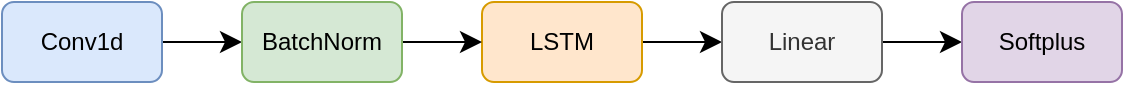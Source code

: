 <mxfile version="24.4.13" type="device">
  <diagram name="第 1 页" id="af4O3VGQyfd4FhIrozn2">
    <mxGraphModel dx="1379" dy="843" grid="1" gridSize="10" guides="1" tooltips="1" connect="1" arrows="1" fold="1" page="1" pageScale="1" pageWidth="827" pageHeight="1169" math="1" shadow="0">
      <root>
        <mxCell id="0" />
        <mxCell id="1" parent="0" />
        <mxCell id="15nYN1JYi9qk5ppO3P-W-1" style="edgeStyle=none;curved=1;rounded=0;orthogonalLoop=1;jettySize=auto;html=1;exitX=1;exitY=0.5;exitDx=0;exitDy=0;entryX=0;entryY=0.5;entryDx=0;entryDy=0;fontSize=12;startSize=8;endSize=8;" edge="1" parent="1" source="6CcTUv1etlSCQ1nMD_rA-1" target="6CcTUv1etlSCQ1nMD_rA-8">
          <mxGeometry relative="1" as="geometry" />
        </mxCell>
        <mxCell id="6CcTUv1etlSCQ1nMD_rA-1" value="Conv1d" style="rounded=1;whiteSpace=wrap;html=1;fillColor=#dae8fc;strokeColor=#6c8ebf;direction=east;" parent="1" vertex="1">
          <mxGeometry x="40" y="160" width="80" height="40" as="geometry" />
        </mxCell>
        <mxCell id="15nYN1JYi9qk5ppO3P-W-3" style="edgeStyle=none;curved=1;rounded=0;orthogonalLoop=1;jettySize=auto;html=1;exitX=1;exitY=0.5;exitDx=0;exitDy=0;entryX=0;entryY=0.5;entryDx=0;entryDy=0;fontSize=12;startSize=8;endSize=8;" edge="1" parent="1" source="6CcTUv1etlSCQ1nMD_rA-3" target="6CcTUv1etlSCQ1nMD_rA-5">
          <mxGeometry relative="1" as="geometry" />
        </mxCell>
        <mxCell id="6CcTUv1etlSCQ1nMD_rA-3" value="LSTM" style="rounded=1;whiteSpace=wrap;html=1;fillColor=#ffe6cc;strokeColor=#d79b00;direction=east;" parent="1" vertex="1">
          <mxGeometry x="280" y="160" width="80" height="40" as="geometry" />
        </mxCell>
        <mxCell id="15nYN1JYi9qk5ppO3P-W-4" style="edgeStyle=none;curved=1;rounded=0;orthogonalLoop=1;jettySize=auto;html=1;exitX=1;exitY=0.5;exitDx=0;exitDy=0;entryX=0;entryY=0.5;entryDx=0;entryDy=0;fontSize=12;startSize=8;endSize=8;" edge="1" parent="1" source="6CcTUv1etlSCQ1nMD_rA-5" target="6CcTUv1etlSCQ1nMD_rA-6">
          <mxGeometry relative="1" as="geometry" />
        </mxCell>
        <mxCell id="6CcTUv1etlSCQ1nMD_rA-5" value="Linear" style="rounded=1;whiteSpace=wrap;html=1;fillColor=#f5f5f5;fontColor=#333333;strokeColor=#666666;direction=east;" parent="1" vertex="1">
          <mxGeometry x="400" y="160" width="80" height="40" as="geometry" />
        </mxCell>
        <mxCell id="6CcTUv1etlSCQ1nMD_rA-6" value="Softplus" style="rounded=1;whiteSpace=wrap;html=1;fillColor=#e1d5e7;strokeColor=#9673a6;direction=east;" parent="1" vertex="1">
          <mxGeometry x="520" y="160" width="80" height="40" as="geometry" />
        </mxCell>
        <mxCell id="15nYN1JYi9qk5ppO3P-W-2" style="edgeStyle=none;curved=1;rounded=0;orthogonalLoop=1;jettySize=auto;html=1;exitX=1;exitY=0.5;exitDx=0;exitDy=0;entryX=0;entryY=0.5;entryDx=0;entryDy=0;fontSize=12;startSize=8;endSize=8;" edge="1" parent="1" source="6CcTUv1etlSCQ1nMD_rA-8" target="6CcTUv1etlSCQ1nMD_rA-3">
          <mxGeometry relative="1" as="geometry" />
        </mxCell>
        <mxCell id="6CcTUv1etlSCQ1nMD_rA-8" value="BatchNorm" style="rounded=1;whiteSpace=wrap;html=1;fillColor=#d5e8d4;strokeColor=#82b366;direction=east;" parent="1" vertex="1">
          <mxGeometry x="160" y="160" width="80" height="40" as="geometry" />
        </mxCell>
      </root>
    </mxGraphModel>
  </diagram>
</mxfile>
